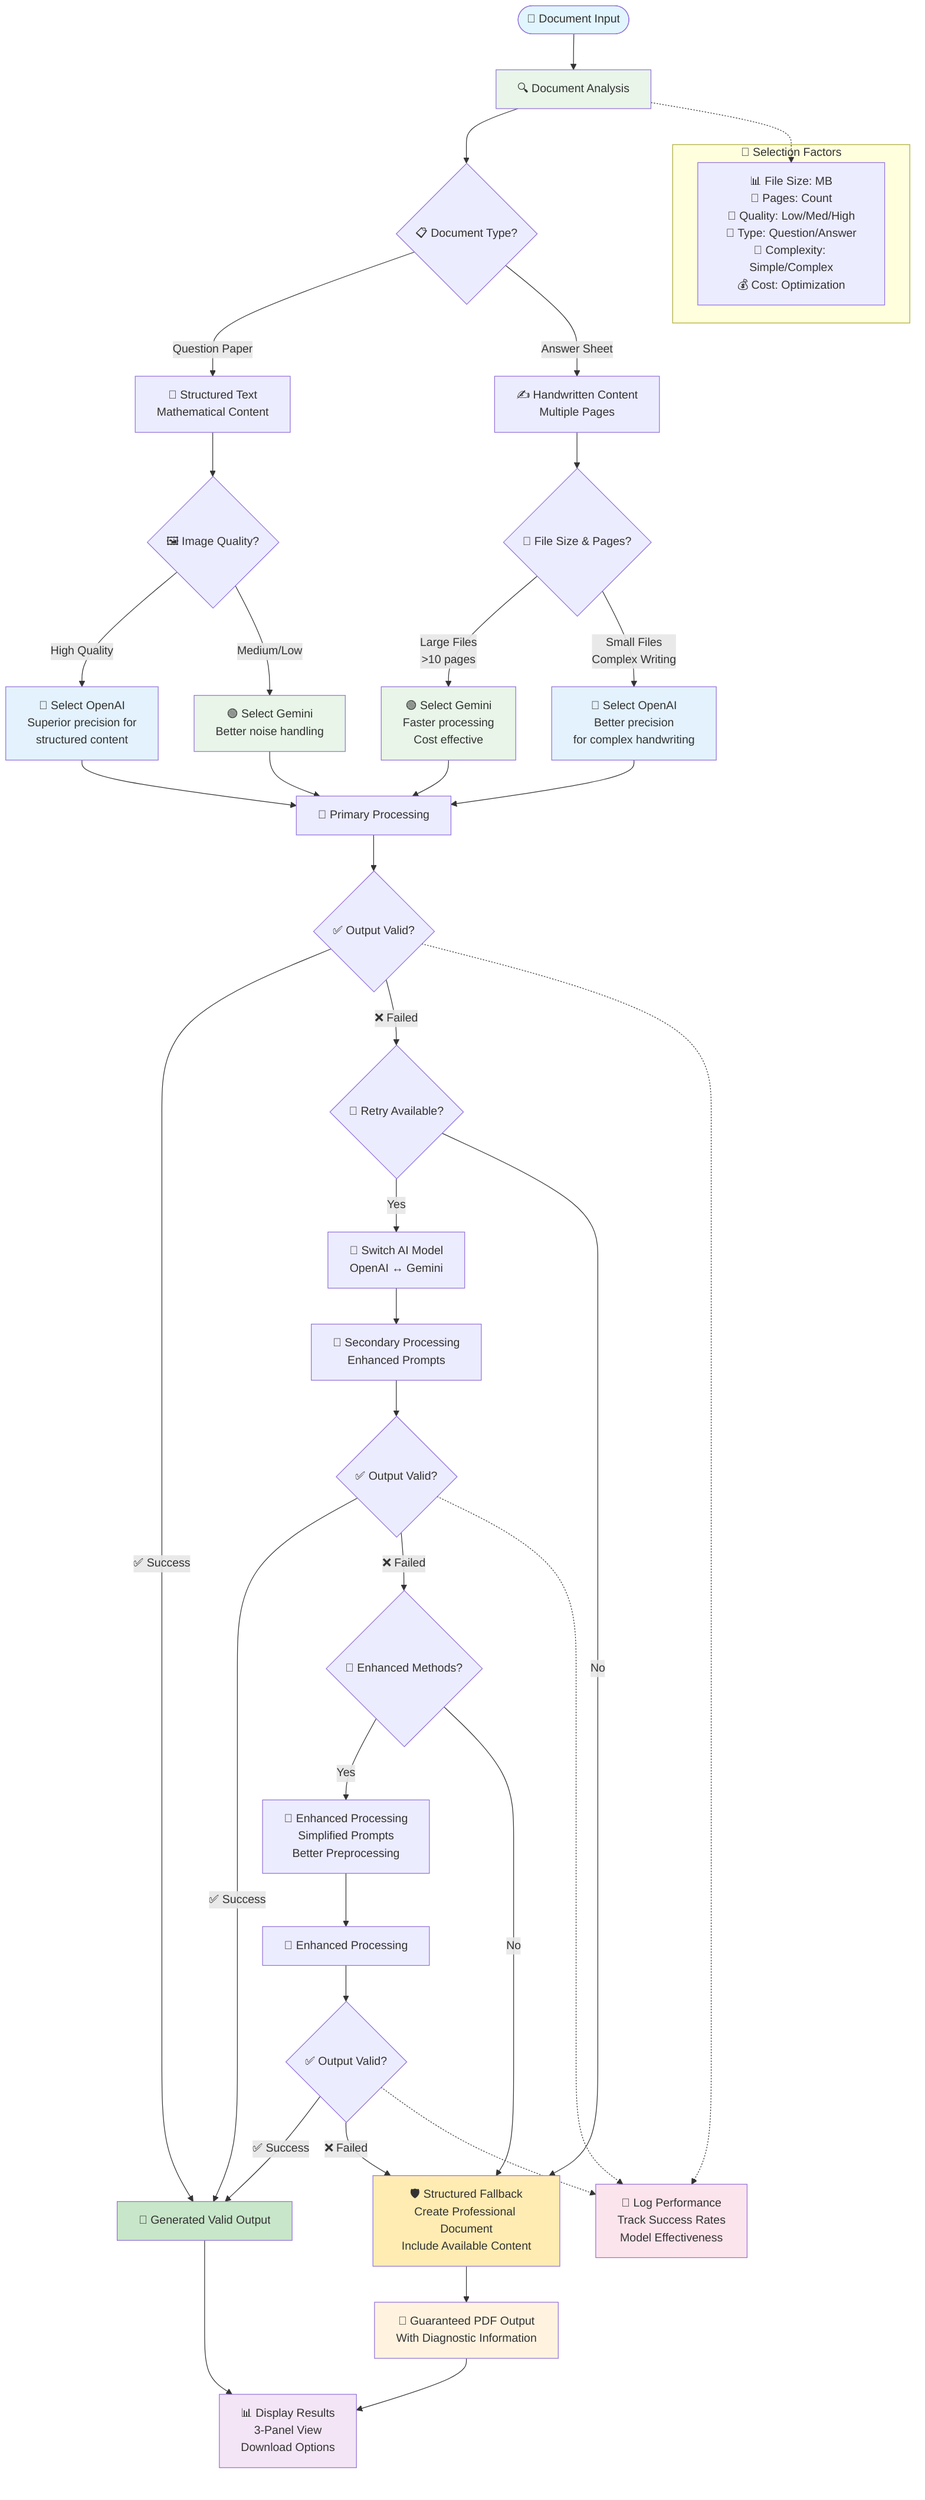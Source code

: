flowchart TD
    START([📄 Document Input]) --> ANALYZE[🔍 Document Analysis]
    
    ANALYZE --> TYPE{📋 Document Type?}
    
    %% Question Paper Path
    TYPE -->|Question Paper| QTYPE[📄 Structured Text<br/>Mathematical Content]
    QTYPE --> QCHECK{🖼️ Image Quality?}
    QCHECK -->|High Quality| QOPENAI[🔵 Select OpenAI<br/>Superior precision for<br/>structured content]
    QCHECK -->|Medium/Low| QGEMINI[🟢 Select Gemini<br/>Better noise handling]
    
    %% Answer Sheet Path  
    TYPE -->|Answer Sheet| ATYPE[✍️ Handwritten Content<br/>Multiple Pages]
    ATYPE --> ACHECK{📏 File Size & Pages?}
    ACHECK -->|Large Files<br/>>10 pages| AGEMINI[🟢 Select Gemini<br/>Faster processing<br/>Cost effective]
    ACHECK -->|Small Files<br/>Complex Writing| AOPENAI[🔵 Select OpenAI<br/>Better precision<br/>for complex handwriting]
    
    %% Processing Attempts
    QOPENAI --> PROCESS1[🚀 Primary Processing]
    QGEMINI --> PROCESS1
    AGEMINI --> PROCESS1  
    AOPENAI --> PROCESS1
    
    PROCESS1 --> VALIDATE1{✅ Output Valid?}
    
    %% Success Path
    VALIDATE1 -->|✅ Success| SUCCESS[🎉 Generated Valid Output]
    
    %% First Retry Path
    VALIDATE1 -->|❌ Failed| RETRY1{🔄 Retry Available?}
    RETRY1 -->|Yes| SWITCH1[🔄 Switch AI Model<br/>OpenAI ↔ Gemini]
    SWITCH1 --> PROCESS2[🚀 Secondary Processing<br/>Enhanced Prompts]
    
    PROCESS2 --> VALIDATE2{✅ Output Valid?}
    VALIDATE2 -->|✅ Success| SUCCESS
    
    %% Second Retry Path  
    VALIDATE2 -->|❌ Failed| RETRY2{🔄 Enhanced Methods?}
    RETRY2 -->|Yes| ENHANCED[🔧 Enhanced Processing<br/>Simplified Prompts<br/>Better Preprocessing]
    ENHANCED --> PROCESS3[🚀 Enhanced Processing]
    
    PROCESS3 --> VALIDATE3{✅ Output Valid?}
    VALIDATE3 -->|✅ Success| SUCCESS
    
    %% Fallback Path
    VALIDATE3 -->|❌ Failed| FALLBACK[🛡️ Structured Fallback<br/>Create Professional Document<br/>Include Available Content]
    RETRY1 -->|No| FALLBACK
    RETRY2 -->|No| FALLBACK
    
    FALLBACK --> GUARANTEED[📄 Guaranteed PDF Output<br/>With Diagnostic Information]
    
    %% Final Output
    SUCCESS --> OUTPUT[📊 Display Results<br/>3-Panel View<br/>Download Options]
    GUARANTEED --> OUTPUT
    
    %% Error Logging Throughout
    VALIDATE1 -.-> LOG[📝 Log Performance<br/>Track Success Rates<br/>Model Effectiveness]
    VALIDATE2 -.-> LOG
    VALIDATE3 -.-> LOG
    
    %% Model Selection Factors (Side Info)
    subgraph "🧠 Selection Factors"
        FACTORS[📊 File Size: MB<br/>📏 Pages: Count<br/>🎨 Quality: Low/Med/High<br/>📝 Type: Question/Answer<br/>🧩 Complexity: Simple/Complex<br/>💰 Cost: Optimization]
    end
    
    ANALYZE -.-> FACTORS
    
    %% Styling
    style START fill:#e1f5fe
    style ANALYZE fill:#e8f5e8
    style SUCCESS fill:#c8e6c9
    style GUARANTEED fill:#fff3e0
    style OUTPUT fill:#f3e5f5
    style FALLBACK fill:#ffecb3
    style LOG fill:#fce4ec
    
    %% Model selection styling
    style QOPENAI fill:#e3f2fd
    style AOPENAI fill:#e3f2fd
    style QGEMINI fill:#e8f5e8
    style AGEMINI fill:#e8f5e8